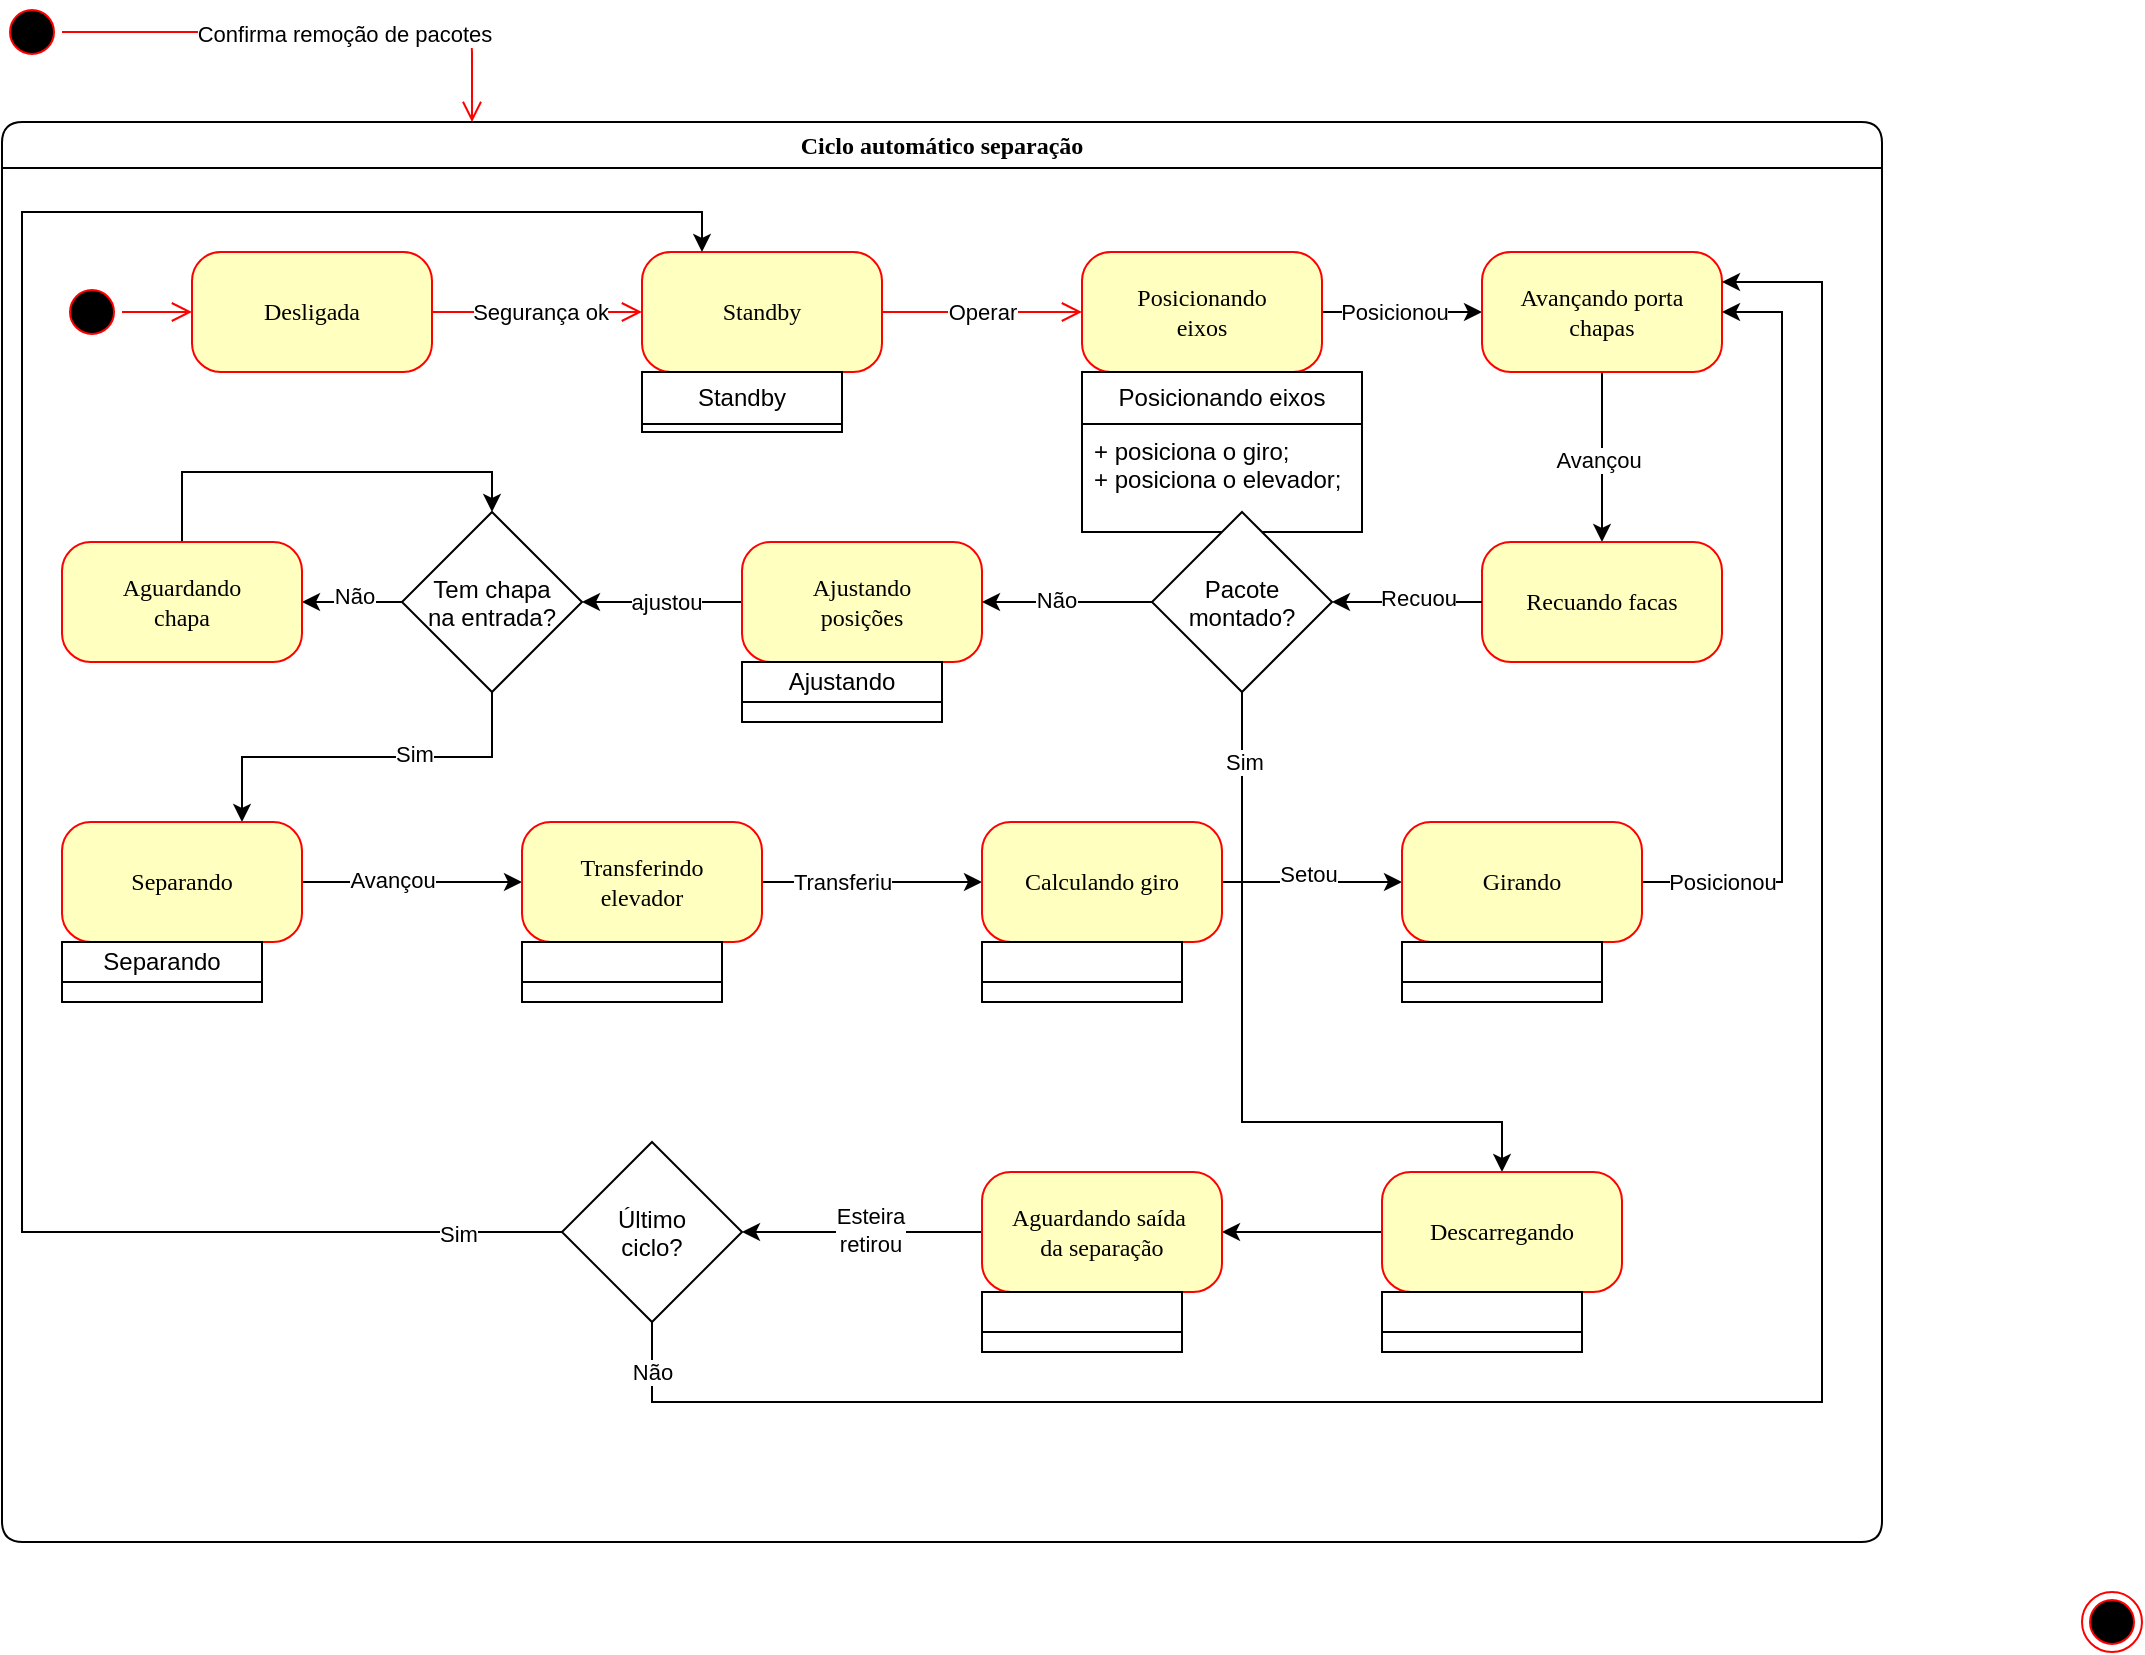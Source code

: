 <mxfile version="24.2.2" type="github">
  <diagram name="Page-1" id="58cdce13-f638-feb5-8d6f-7d28b1aa9fa0">
    <mxGraphModel dx="1674" dy="780" grid="1" gridSize="10" guides="1" tooltips="1" connect="1" arrows="1" fold="1" page="1" pageScale="1" pageWidth="1100" pageHeight="850" background="none" math="0" shadow="0">
      <root>
        <mxCell id="0" />
        <mxCell id="1" parent="0" />
        <mxCell id="382b91b5511bd0f7-1" value="" style="ellipse;html=1;shape=startState;fillColor=#000000;strokeColor=#ff0000;rounded=1;shadow=0;comic=0;labelBackgroundColor=none;fontFamily=Verdana;fontSize=12;fontColor=#000000;align=center;direction=south;" parent="1" vertex="1">
          <mxGeometry x="20" y="20" width="30" height="30" as="geometry" />
        </mxCell>
        <mxCell id="2a3bc250acf0617d-7" value="Ciclo automático separação" style="swimlane;whiteSpace=wrap;html=1;rounded=1;shadow=0;comic=0;labelBackgroundColor=none;strokeWidth=1;fontFamily=Verdana;fontSize=12;align=center;" parent="1" vertex="1">
          <mxGeometry x="20" y="80" width="940" height="710" as="geometry" />
        </mxCell>
        <mxCell id="3cde6dad864a17aa-10" style="edgeStyle=elbowEdgeStyle;html=1;labelBackgroundColor=none;endArrow=open;endSize=8;strokeColor=#ff0000;fontFamily=Verdana;fontSize=12;align=left;" parent="2a3bc250acf0617d-7" source="382b91b5511bd0f7-8" target="3cde6dad864a17aa-1" edge="1">
          <mxGeometry relative="1" as="geometry" />
        </mxCell>
        <mxCell id="SFfb35-ShU-kt1pV6KI9-8" value="Segurança ok" style="edgeLabel;html=1;align=center;verticalAlign=middle;resizable=0;points=[];" parent="3cde6dad864a17aa-10" vertex="1" connectable="0">
          <mxGeometry x="0.12" y="1" relative="1" as="geometry">
            <mxPoint x="-5" y="1" as="offset" />
          </mxGeometry>
        </mxCell>
        <mxCell id="382b91b5511bd0f7-8" value="Desligada" style="rounded=1;whiteSpace=wrap;html=1;arcSize=24;fillColor=#ffffc0;strokeColor=#ff0000;shadow=0;comic=0;labelBackgroundColor=none;fontFamily=Verdana;fontSize=12;fontColor=#000000;align=center;" parent="2a3bc250acf0617d-7" vertex="1">
          <mxGeometry x="95" y="65" width="120" height="60" as="geometry" />
        </mxCell>
        <mxCell id="3cde6dad864a17aa-9" style="edgeStyle=elbowEdgeStyle;html=1;labelBackgroundColor=none;endArrow=open;endSize=8;strokeColor=#ff0000;fontFamily=Verdana;fontSize=12;align=left;" parent="2a3bc250acf0617d-7" source="2a3bc250acf0617d-3" target="382b91b5511bd0f7-8" edge="1">
          <mxGeometry relative="1" as="geometry" />
        </mxCell>
        <mxCell id="2a3bc250acf0617d-3" value="" style="ellipse;html=1;shape=startState;fillColor=#000000;strokeColor=#ff0000;rounded=1;shadow=0;comic=0;labelBackgroundColor=none;fontFamily=Verdana;fontSize=12;fontColor=#000000;align=center;direction=south;" parent="2a3bc250acf0617d-7" vertex="1">
          <mxGeometry x="30" y="80" width="30" height="30" as="geometry" />
        </mxCell>
        <mxCell id="3cde6dad864a17aa-11" style="edgeStyle=elbowEdgeStyle;html=1;labelBackgroundColor=none;endArrow=open;endSize=8;strokeColor=#ff0000;fontFamily=Verdana;fontSize=12;align=left;" parent="2a3bc250acf0617d-7" source="3cde6dad864a17aa-1" target="3cde6dad864a17aa-2" edge="1">
          <mxGeometry relative="1" as="geometry" />
        </mxCell>
        <mxCell id="SFfb35-ShU-kt1pV6KI9-13" value="Operar" style="edgeLabel;html=1;align=center;verticalAlign=middle;resizable=0;points=[];" parent="3cde6dad864a17aa-11" vertex="1" connectable="0">
          <mxGeometry x="-0.343" y="-1" relative="1" as="geometry">
            <mxPoint x="17" y="-1" as="offset" />
          </mxGeometry>
        </mxCell>
        <mxCell id="3cde6dad864a17aa-1" value="Standby" style="rounded=1;whiteSpace=wrap;html=1;arcSize=24;fillColor=#ffffc0;strokeColor=#ff0000;shadow=0;comic=0;labelBackgroundColor=none;fontFamily=Verdana;fontSize=12;fontColor=#000000;align=center;" parent="2a3bc250acf0617d-7" vertex="1">
          <mxGeometry x="320" y="65" width="120" height="60" as="geometry" />
        </mxCell>
        <mxCell id="SFfb35-ShU-kt1pV6KI9-29" value="" style="edgeStyle=orthogonalEdgeStyle;rounded=0;orthogonalLoop=1;jettySize=auto;html=1;" parent="2a3bc250acf0617d-7" source="3cde6dad864a17aa-2" target="SFfb35-ShU-kt1pV6KI9-28" edge="1">
          <mxGeometry relative="1" as="geometry" />
        </mxCell>
        <mxCell id="SFfb35-ShU-kt1pV6KI9-30" value="Text" style="edgeLabel;html=1;align=center;verticalAlign=middle;resizable=0;points=[];" parent="SFfb35-ShU-kt1pV6KI9-29" vertex="1" connectable="0">
          <mxGeometry x="-0.16" y="-1" relative="1" as="geometry">
            <mxPoint as="offset" />
          </mxGeometry>
        </mxCell>
        <mxCell id="SFfb35-ShU-kt1pV6KI9-43" value="Posicionou" style="edgeLabel;html=1;align=center;verticalAlign=middle;resizable=0;points=[];" parent="SFfb35-ShU-kt1pV6KI9-29" vertex="1" connectable="0">
          <mxGeometry x="-0.11" relative="1" as="geometry">
            <mxPoint as="offset" />
          </mxGeometry>
        </mxCell>
        <mxCell id="3cde6dad864a17aa-2" value="Posicionando&lt;div&gt;eixos&lt;/div&gt;" style="rounded=1;whiteSpace=wrap;html=1;arcSize=24;fillColor=#ffffc0;strokeColor=#ff0000;shadow=0;comic=0;labelBackgroundColor=none;fontFamily=Verdana;fontSize=12;fontColor=#000000;align=center;" parent="2a3bc250acf0617d-7" vertex="1">
          <mxGeometry x="540" y="65" width="120" height="60" as="geometry" />
        </mxCell>
        <mxCell id="SFfb35-ShU-kt1pV6KI9-22" value="Standby" style="swimlane;fontStyle=0;childLayout=stackLayout;horizontal=1;startSize=26;fillColor=none;horizontalStack=0;resizeParent=1;resizeParentMax=0;resizeLast=0;collapsible=1;marginBottom=0;whiteSpace=wrap;html=1;" parent="2a3bc250acf0617d-7" vertex="1" collapsed="1">
          <mxGeometry x="320" y="125" width="100" height="30" as="geometry">
            <mxRectangle x="320" y="125" width="210" height="80" as="alternateBounds" />
          </mxGeometry>
        </mxCell>
        <mxCell id="SFfb35-ShU-kt1pV6KI9-23" value="+ atualiza o tamanho da separação;&lt;div&gt;+ atualiza a quantidade de giros;&lt;/div&gt;" style="text;strokeColor=none;fillColor=none;align=left;verticalAlign=top;spacingLeft=4;spacingRight=4;overflow=hidden;rotatable=0;points=[[0,0.5],[1,0.5]];portConstraint=eastwest;whiteSpace=wrap;html=1;" parent="SFfb35-ShU-kt1pV6KI9-22" vertex="1">
          <mxGeometry y="26" width="210" height="54" as="geometry" />
        </mxCell>
        <mxCell id="SFfb35-ShU-kt1pV6KI9-26" value="Posicionando eixos" style="swimlane;fontStyle=0;childLayout=stackLayout;horizontal=1;startSize=26;fillColor=none;horizontalStack=0;resizeParent=1;resizeParentMax=0;resizeLast=0;collapsible=1;marginBottom=0;whiteSpace=wrap;html=1;" parent="2a3bc250acf0617d-7" vertex="1">
          <mxGeometry x="540" y="125" width="140" height="80" as="geometry">
            <mxRectangle x="540" y="125" width="100" height="30" as="alternateBounds" />
          </mxGeometry>
        </mxCell>
        <mxCell id="SFfb35-ShU-kt1pV6KI9-27" value="+ posiciona o giro;&lt;div&gt;+ posiciona o elevador;&lt;/div&gt;" style="text;strokeColor=none;fillColor=none;align=left;verticalAlign=top;spacingLeft=4;spacingRight=4;overflow=hidden;rotatable=0;points=[[0,0.5],[1,0.5]];portConstraint=eastwest;whiteSpace=wrap;html=1;" parent="SFfb35-ShU-kt1pV6KI9-26" vertex="1">
          <mxGeometry y="26" width="140" height="54" as="geometry" />
        </mxCell>
        <mxCell id="SFfb35-ShU-kt1pV6KI9-32" value="" style="edgeStyle=orthogonalEdgeStyle;rounded=0;orthogonalLoop=1;jettySize=auto;html=1;" parent="2a3bc250acf0617d-7" source="SFfb35-ShU-kt1pV6KI9-28" target="SFfb35-ShU-kt1pV6KI9-31" edge="1">
          <mxGeometry relative="1" as="geometry" />
        </mxCell>
        <mxCell id="SFfb35-ShU-kt1pV6KI9-33" value="Avançou" style="edgeLabel;html=1;align=center;verticalAlign=middle;resizable=0;points=[];" parent="SFfb35-ShU-kt1pV6KI9-32" vertex="1" connectable="0">
          <mxGeometry x="0.04" y="-2" relative="1" as="geometry">
            <mxPoint as="offset" />
          </mxGeometry>
        </mxCell>
        <mxCell id="SFfb35-ShU-kt1pV6KI9-28" value="Avançando porta&lt;div&gt;chapas&lt;/div&gt;" style="rounded=1;whiteSpace=wrap;html=1;arcSize=24;fillColor=#ffffc0;strokeColor=#ff0000;shadow=0;comic=0;labelBackgroundColor=none;fontFamily=Verdana;fontSize=12;fontColor=#000000;align=center;" parent="2a3bc250acf0617d-7" vertex="1">
          <mxGeometry x="740" y="65" width="120" height="60" as="geometry" />
        </mxCell>
        <mxCell id="SFfb35-ShU-kt1pV6KI9-31" value="Recuando facas" style="rounded=1;whiteSpace=wrap;html=1;arcSize=24;fillColor=#ffffc0;strokeColor=#ff0000;shadow=0;comic=0;labelBackgroundColor=none;fontFamily=Verdana;fontSize=12;fontColor=#000000;align=center;" parent="2a3bc250acf0617d-7" vertex="1">
          <mxGeometry x="740" y="210" width="120" height="60" as="geometry" />
        </mxCell>
        <mxCell id="SFfb35-ShU-kt1pV6KI9-48" value="" style="edgeStyle=orthogonalEdgeStyle;rounded=0;orthogonalLoop=1;jettySize=auto;html=1;" parent="2a3bc250acf0617d-7" source="SFfb35-ShU-kt1pV6KI9-34" target="SFfb35-ShU-kt1pV6KI9-47" edge="1">
          <mxGeometry relative="1" as="geometry" />
        </mxCell>
        <mxCell id="SFfb35-ShU-kt1pV6KI9-49" value="ajustou" style="edgeLabel;html=1;align=center;verticalAlign=middle;resizable=0;points=[];" parent="SFfb35-ShU-kt1pV6KI9-48" vertex="1" connectable="0">
          <mxGeometry x="-0.04" relative="1" as="geometry">
            <mxPoint as="offset" />
          </mxGeometry>
        </mxCell>
        <mxCell id="SFfb35-ShU-kt1pV6KI9-34" value="Ajustando&lt;div&gt;posições&lt;/div&gt;" style="rounded=1;whiteSpace=wrap;html=1;arcSize=24;fillColor=#ffffc0;strokeColor=#ff0000;shadow=0;comic=0;labelBackgroundColor=none;fontFamily=Verdana;fontSize=12;fontColor=#000000;align=center;" parent="2a3bc250acf0617d-7" vertex="1">
          <mxGeometry x="370" y="210" width="120" height="60" as="geometry" />
        </mxCell>
        <mxCell id="SFfb35-ShU-kt1pV6KI9-38" value="" style="edgeStyle=orthogonalEdgeStyle;rounded=0;orthogonalLoop=1;jettySize=auto;html=1;" parent="2a3bc250acf0617d-7" source="SFfb35-ShU-kt1pV6KI9-31" target="SFfb35-ShU-kt1pV6KI9-35" edge="1">
          <mxGeometry relative="1" as="geometry">
            <mxPoint x="840" y="710" as="sourcePoint" />
            <mxPoint x="360" y="715" as="targetPoint" />
          </mxGeometry>
        </mxCell>
        <mxCell id="SFfb35-ShU-kt1pV6KI9-53" value="Recuou" style="edgeLabel;html=1;align=center;verticalAlign=middle;resizable=0;points=[];" parent="SFfb35-ShU-kt1pV6KI9-38" vertex="1" connectable="0">
          <mxGeometry x="-0.152" y="-2" relative="1" as="geometry">
            <mxPoint as="offset" />
          </mxGeometry>
        </mxCell>
        <mxCell id="SFfb35-ShU-kt1pV6KI9-42" value="" style="edgeStyle=orthogonalEdgeStyle;rounded=0;orthogonalLoop=1;jettySize=auto;html=1;" parent="2a3bc250acf0617d-7" source="SFfb35-ShU-kt1pV6KI9-35" target="SFfb35-ShU-kt1pV6KI9-34" edge="1">
          <mxGeometry relative="1" as="geometry" />
        </mxCell>
        <mxCell id="SFfb35-ShU-kt1pV6KI9-44" value="Não" style="edgeLabel;html=1;align=center;verticalAlign=middle;resizable=0;points=[];" parent="SFfb35-ShU-kt1pV6KI9-42" vertex="1" connectable="0">
          <mxGeometry x="0.139" y="-1" relative="1" as="geometry">
            <mxPoint as="offset" />
          </mxGeometry>
        </mxCell>
        <mxCell id="jEQ9bqi1bXGEA216Gn8D-20" style="edgeStyle=orthogonalEdgeStyle;rounded=0;orthogonalLoop=1;jettySize=auto;html=1;exitX=0.5;exitY=1;exitDx=0;exitDy=0;entryX=0.5;entryY=0;entryDx=0;entryDy=0;" edge="1" parent="2a3bc250acf0617d-7" source="SFfb35-ShU-kt1pV6KI9-35" target="jEQ9bqi1bXGEA216Gn8D-15">
          <mxGeometry relative="1" as="geometry">
            <Array as="points">
              <mxPoint x="620" y="500" />
              <mxPoint x="750" y="500" />
            </Array>
          </mxGeometry>
        </mxCell>
        <mxCell id="jEQ9bqi1bXGEA216Gn8D-21" value="Sim" style="edgeLabel;html=1;align=center;verticalAlign=middle;resizable=0;points=[];" vertex="1" connectable="0" parent="jEQ9bqi1bXGEA216Gn8D-20">
          <mxGeometry x="-0.814" y="1" relative="1" as="geometry">
            <mxPoint as="offset" />
          </mxGeometry>
        </mxCell>
        <mxCell id="SFfb35-ShU-kt1pV6KI9-35" value="Pacote&#xa;montado?" style="rhombus;" parent="2a3bc250acf0617d-7" vertex="1">
          <mxGeometry x="575" y="195" width="90" height="90" as="geometry" />
        </mxCell>
        <mxCell id="SFfb35-ShU-kt1pV6KI9-45" value="Ajustando" style="swimlane;fontStyle=0;childLayout=stackLayout;horizontal=1;startSize=20;fillColor=none;horizontalStack=0;resizeParent=1;resizeParentMax=0;resizeLast=0;collapsible=1;marginBottom=0;whiteSpace=wrap;html=1;" parent="2a3bc250acf0617d-7" vertex="1" collapsed="1">
          <mxGeometry x="370" y="270" width="100" height="30" as="geometry">
            <mxRectangle x="370" y="270" width="150" height="74" as="alternateBounds" />
          </mxGeometry>
        </mxCell>
        <mxCell id="SFfb35-ShU-kt1pV6KI9-46" value="+ posiciona o elevador na posição de giro;&lt;div&gt;+ posiciona a separação;&lt;/div&gt;" style="text;strokeColor=none;fillColor=none;align=left;verticalAlign=top;spacingLeft=4;spacingRight=4;overflow=hidden;rotatable=0;points=[[0,0.5],[1,0.5]];portConstraint=eastwest;whiteSpace=wrap;html=1;" parent="SFfb35-ShU-kt1pV6KI9-45" vertex="1">
          <mxGeometry y="20" width="150" height="54" as="geometry" />
        </mxCell>
        <mxCell id="SFfb35-ShU-kt1pV6KI9-58" value="" style="edgeStyle=orthogonalEdgeStyle;rounded=0;orthogonalLoop=1;jettySize=auto;html=1;" parent="2a3bc250acf0617d-7" source="SFfb35-ShU-kt1pV6KI9-47" target="SFfb35-ShU-kt1pV6KI9-57" edge="1">
          <mxGeometry relative="1" as="geometry" />
        </mxCell>
        <mxCell id="SFfb35-ShU-kt1pV6KI9-59" value="Não" style="edgeLabel;html=1;align=center;verticalAlign=middle;resizable=0;points=[];" parent="SFfb35-ShU-kt1pV6KI9-58" vertex="1" connectable="0">
          <mxGeometry x="-0.048" y="-3" relative="1" as="geometry">
            <mxPoint as="offset" />
          </mxGeometry>
        </mxCell>
        <mxCell id="SFfb35-ShU-kt1pV6KI9-60" style="edgeStyle=orthogonalEdgeStyle;rounded=0;orthogonalLoop=1;jettySize=auto;html=1;exitX=0.5;exitY=1;exitDx=0;exitDy=0;entryX=0.75;entryY=0;entryDx=0;entryDy=0;" parent="2a3bc250acf0617d-7" source="SFfb35-ShU-kt1pV6KI9-47" target="SFfb35-ShU-kt1pV6KI9-54" edge="1">
          <mxGeometry relative="1" as="geometry" />
        </mxCell>
        <mxCell id="SFfb35-ShU-kt1pV6KI9-61" value="Sim" style="edgeLabel;html=1;align=center;verticalAlign=middle;resizable=0;points=[];" parent="SFfb35-ShU-kt1pV6KI9-60" vertex="1" connectable="0">
          <mxGeometry x="-0.249" y="-2" relative="1" as="geometry">
            <mxPoint as="offset" />
          </mxGeometry>
        </mxCell>
        <mxCell id="SFfb35-ShU-kt1pV6KI9-47" value="Tem chapa&#xa;na entrada?" style="rhombus;" parent="2a3bc250acf0617d-7" vertex="1">
          <mxGeometry x="200" y="195" width="90" height="90" as="geometry" />
        </mxCell>
        <mxCell id="SFfb35-ShU-kt1pV6KI9-66" value="" style="edgeStyle=orthogonalEdgeStyle;rounded=0;orthogonalLoop=1;jettySize=auto;html=1;" parent="2a3bc250acf0617d-7" source="SFfb35-ShU-kt1pV6KI9-54" target="SFfb35-ShU-kt1pV6KI9-65" edge="1">
          <mxGeometry relative="1" as="geometry" />
        </mxCell>
        <mxCell id="SFfb35-ShU-kt1pV6KI9-69" value="Avançou" style="edgeLabel;html=1;align=center;verticalAlign=middle;resizable=0;points=[];" parent="SFfb35-ShU-kt1pV6KI9-66" vertex="1" connectable="0">
          <mxGeometry x="-0.178" y="1" relative="1" as="geometry">
            <mxPoint as="offset" />
          </mxGeometry>
        </mxCell>
        <mxCell id="SFfb35-ShU-kt1pV6KI9-54" value="Separando" style="rounded=1;whiteSpace=wrap;html=1;arcSize=24;fillColor=#ffffc0;strokeColor=#ff0000;shadow=0;comic=0;labelBackgroundColor=none;fontFamily=Verdana;fontSize=12;fontColor=#000000;align=center;" parent="2a3bc250acf0617d-7" vertex="1">
          <mxGeometry x="30" y="350" width="120" height="60" as="geometry" />
        </mxCell>
        <mxCell id="SFfb35-ShU-kt1pV6KI9-62" style="edgeStyle=orthogonalEdgeStyle;rounded=0;orthogonalLoop=1;jettySize=auto;html=1;exitX=0.5;exitY=0;exitDx=0;exitDy=0;entryX=0.5;entryY=0;entryDx=0;entryDy=0;" parent="2a3bc250acf0617d-7" source="SFfb35-ShU-kt1pV6KI9-57" target="SFfb35-ShU-kt1pV6KI9-47" edge="1">
          <mxGeometry relative="1" as="geometry" />
        </mxCell>
        <mxCell id="SFfb35-ShU-kt1pV6KI9-57" value="Aguardando&lt;div&gt;chapa&lt;/div&gt;" style="rounded=1;whiteSpace=wrap;html=1;arcSize=24;fillColor=#ffffc0;strokeColor=#ff0000;shadow=0;comic=0;labelBackgroundColor=none;fontFamily=Verdana;fontSize=12;fontColor=#000000;align=center;" parent="2a3bc250acf0617d-7" vertex="1">
          <mxGeometry x="30" y="210" width="120" height="60" as="geometry" />
        </mxCell>
        <mxCell id="jEQ9bqi1bXGEA216Gn8D-2" value="" style="edgeStyle=orthogonalEdgeStyle;rounded=0;orthogonalLoop=1;jettySize=auto;html=1;" edge="1" parent="2a3bc250acf0617d-7" source="SFfb35-ShU-kt1pV6KI9-65" target="jEQ9bqi1bXGEA216Gn8D-1">
          <mxGeometry relative="1" as="geometry" />
        </mxCell>
        <mxCell id="jEQ9bqi1bXGEA216Gn8D-3" value="Transferiu" style="edgeLabel;html=1;align=center;verticalAlign=middle;resizable=0;points=[];" vertex="1" connectable="0" parent="jEQ9bqi1bXGEA216Gn8D-2">
          <mxGeometry x="-0.273" relative="1" as="geometry">
            <mxPoint as="offset" />
          </mxGeometry>
        </mxCell>
        <mxCell id="SFfb35-ShU-kt1pV6KI9-65" value="Transferindo&lt;div&gt;elevador&lt;/div&gt;" style="rounded=1;whiteSpace=wrap;html=1;arcSize=24;fillColor=#ffffc0;strokeColor=#ff0000;shadow=0;comic=0;labelBackgroundColor=none;fontFamily=Verdana;fontSize=12;fontColor=#000000;align=center;" parent="2a3bc250acf0617d-7" vertex="1">
          <mxGeometry x="260" y="350" width="120" height="60" as="geometry" />
        </mxCell>
        <mxCell id="SFfb35-ShU-kt1pV6KI9-70" value="" style="swimlane;fontStyle=0;childLayout=stackLayout;horizontal=1;startSize=20;fillColor=none;horizontalStack=0;resizeParent=1;resizeParentMax=0;resizeLast=0;collapsible=1;marginBottom=0;whiteSpace=wrap;html=1;" parent="2a3bc250acf0617d-7" vertex="1" collapsed="1">
          <mxGeometry x="260" y="410" width="100" height="30" as="geometry">
            <mxRectangle x="260" y="410" width="140" height="74" as="alternateBounds" />
          </mxGeometry>
        </mxCell>
        <mxCell id="SFfb35-ShU-kt1pV6KI9-71" value="+ Abre porta de chapas;&lt;div&gt;+ conta separações feitas;&lt;/div&gt;" style="text;strokeColor=none;fillColor=none;align=left;verticalAlign=top;spacingLeft=4;spacingRight=4;overflow=hidden;rotatable=0;points=[[0,0.5],[1,0.5]];portConstraint=eastwest;whiteSpace=wrap;html=1;" parent="SFfb35-ShU-kt1pV6KI9-70" vertex="1">
          <mxGeometry y="20" width="140" height="54" as="geometry" />
        </mxCell>
        <mxCell id="jEQ9bqi1bXGEA216Gn8D-7" value="" style="edgeStyle=orthogonalEdgeStyle;rounded=0;orthogonalLoop=1;jettySize=auto;html=1;" edge="1" parent="2a3bc250acf0617d-7" source="jEQ9bqi1bXGEA216Gn8D-1" target="jEQ9bqi1bXGEA216Gn8D-6">
          <mxGeometry relative="1" as="geometry" />
        </mxCell>
        <mxCell id="jEQ9bqi1bXGEA216Gn8D-8" value="Setou" style="edgeLabel;html=1;align=center;verticalAlign=middle;resizable=0;points=[];" vertex="1" connectable="0" parent="jEQ9bqi1bXGEA216Gn8D-7">
          <mxGeometry x="-0.044" y="4" relative="1" as="geometry">
            <mxPoint as="offset" />
          </mxGeometry>
        </mxCell>
        <mxCell id="jEQ9bqi1bXGEA216Gn8D-1" value="Calculando giro" style="rounded=1;whiteSpace=wrap;html=1;arcSize=24;fillColor=#ffffc0;strokeColor=#ff0000;shadow=0;comic=0;labelBackgroundColor=none;fontFamily=Verdana;fontSize=12;fontColor=#000000;align=center;" vertex="1" parent="2a3bc250acf0617d-7">
          <mxGeometry x="490" y="350" width="120" height="60" as="geometry" />
        </mxCell>
        <mxCell id="jEQ9bqi1bXGEA216Gn8D-4" value="" style="swimlane;fontStyle=0;childLayout=stackLayout;horizontal=1;startSize=20;fillColor=none;horizontalStack=0;resizeParent=1;resizeParentMax=0;resizeLast=0;collapsible=1;marginBottom=0;whiteSpace=wrap;html=1;" vertex="1" collapsed="1" parent="2a3bc250acf0617d-7">
          <mxGeometry x="490" y="410" width="100" height="30" as="geometry">
            <mxRectangle x="490" y="410" width="130" height="74" as="alternateBounds" />
          </mxGeometry>
        </mxCell>
        <mxCell id="jEQ9bqi1bXGEA216Gn8D-5" value="+ Seta posição para o eixo do giro;" style="text;strokeColor=none;fillColor=none;align=left;verticalAlign=top;spacingLeft=4;spacingRight=4;overflow=hidden;rotatable=0;points=[[0,0.5],[1,0.5]];portConstraint=eastwest;whiteSpace=wrap;html=1;" vertex="1" parent="jEQ9bqi1bXGEA216Gn8D-4">
          <mxGeometry y="20" width="130" height="54" as="geometry" />
        </mxCell>
        <mxCell id="jEQ9bqi1bXGEA216Gn8D-13" style="edgeStyle=orthogonalEdgeStyle;rounded=0;orthogonalLoop=1;jettySize=auto;html=1;exitX=1;exitY=0.5;exitDx=0;exitDy=0;entryX=1;entryY=0.5;entryDx=0;entryDy=0;" edge="1" parent="2a3bc250acf0617d-7" source="jEQ9bqi1bXGEA216Gn8D-6" target="SFfb35-ShU-kt1pV6KI9-28">
          <mxGeometry relative="1" as="geometry">
            <Array as="points">
              <mxPoint x="890" y="380" />
              <mxPoint x="890" y="95" />
            </Array>
          </mxGeometry>
        </mxCell>
        <mxCell id="jEQ9bqi1bXGEA216Gn8D-14" value="Posicionou" style="edgeLabel;html=1;align=center;verticalAlign=middle;resizable=0;points=[];" vertex="1" connectable="0" parent="jEQ9bqi1bXGEA216Gn8D-13">
          <mxGeometry x="-0.86" y="-1" relative="1" as="geometry">
            <mxPoint x="13" y="-1" as="offset" />
          </mxGeometry>
        </mxCell>
        <mxCell id="jEQ9bqi1bXGEA216Gn8D-6" value="Girando" style="rounded=1;whiteSpace=wrap;html=1;arcSize=24;fillColor=#ffffc0;strokeColor=#ff0000;shadow=0;comic=0;labelBackgroundColor=none;fontFamily=Verdana;fontSize=12;fontColor=#000000;align=center;" vertex="1" parent="2a3bc250acf0617d-7">
          <mxGeometry x="700" y="350" width="120" height="60" as="geometry" />
        </mxCell>
        <mxCell id="jEQ9bqi1bXGEA216Gn8D-9" value="" style="swimlane;fontStyle=0;childLayout=stackLayout;horizontal=1;startSize=20;fillColor=none;horizontalStack=0;resizeParent=1;resizeParentMax=0;resizeLast=0;collapsible=1;marginBottom=0;whiteSpace=wrap;html=1;" vertex="1" collapsed="1" parent="2a3bc250acf0617d-7">
          <mxGeometry x="700" y="410" width="100" height="30" as="geometry">
            <mxRectangle x="700" y="410" width="150" height="90" as="alternateBounds" />
          </mxGeometry>
        </mxCell>
        <mxCell id="jEQ9bqi1bXGEA216Gn8D-10" value="+ Desce elevador para a posição de trabalho (giro);&lt;div&gt;+ Gira se o pacote não estiver finalizado;&lt;/div&gt;" style="text;strokeColor=none;fillColor=none;align=left;verticalAlign=top;spacingLeft=4;spacingRight=4;overflow=hidden;rotatable=0;points=[[0,0.5],[1,0.5]];portConstraint=eastwest;whiteSpace=wrap;html=1;" vertex="1" parent="jEQ9bqi1bXGEA216Gn8D-9">
          <mxGeometry y="20" width="150" height="70" as="geometry" />
        </mxCell>
        <mxCell id="jEQ9bqi1bXGEA216Gn8D-22" value="" style="edgeStyle=orthogonalEdgeStyle;rounded=0;orthogonalLoop=1;jettySize=auto;html=1;" edge="1" parent="2a3bc250acf0617d-7" source="jEQ9bqi1bXGEA216Gn8D-15" target="jEQ9bqi1bXGEA216Gn8D-18">
          <mxGeometry relative="1" as="geometry" />
        </mxCell>
        <mxCell id="jEQ9bqi1bXGEA216Gn8D-15" value="Descarregando" style="rounded=1;whiteSpace=wrap;html=1;arcSize=24;fillColor=#ffffc0;strokeColor=#ff0000;shadow=0;comic=0;labelBackgroundColor=none;fontFamily=Verdana;fontSize=12;fontColor=#000000;align=center;" vertex="1" parent="2a3bc250acf0617d-7">
          <mxGeometry x="690" y="525" width="120" height="60" as="geometry" />
        </mxCell>
        <mxCell id="jEQ9bqi1bXGEA216Gn8D-16" value="" style="swimlane;fontStyle=0;childLayout=stackLayout;horizontal=1;startSize=20;fillColor=none;horizontalStack=0;resizeParent=1;resizeParentMax=0;resizeLast=0;collapsible=1;marginBottom=0;whiteSpace=wrap;html=1;" vertex="1" collapsed="1" parent="2a3bc250acf0617d-7">
          <mxGeometry x="690" y="585" width="100" height="30" as="geometry">
            <mxRectangle x="690" y="550" width="150" height="120" as="alternateBounds" />
          </mxGeometry>
        </mxCell>
        <mxCell id="jEQ9bqi1bXGEA216Gn8D-17" value="+ Gira para a posição inicial;&lt;br&gt;&lt;div&gt;+ Desce pacote para a esteira;&lt;/div&gt;&lt;div&gt;+ Ajusta o esixo de separação&lt;/div&gt;" style="text;strokeColor=none;fillColor=none;align=left;verticalAlign=top;spacingLeft=4;spacingRight=4;overflow=hidden;rotatable=0;points=[[0,0.5],[1,0.5]];portConstraint=eastwest;whiteSpace=wrap;html=1;" vertex="1" parent="jEQ9bqi1bXGEA216Gn8D-16">
          <mxGeometry y="20" width="150" height="100" as="geometry" />
        </mxCell>
        <mxCell id="jEQ9bqi1bXGEA216Gn8D-26" value="" style="edgeStyle=orthogonalEdgeStyle;rounded=0;orthogonalLoop=1;jettySize=auto;html=1;" edge="1" parent="2a3bc250acf0617d-7" source="jEQ9bqi1bXGEA216Gn8D-18" target="jEQ9bqi1bXGEA216Gn8D-25">
          <mxGeometry relative="1" as="geometry" />
        </mxCell>
        <mxCell id="jEQ9bqi1bXGEA216Gn8D-27" value="Esteira&lt;div&gt;retirou&lt;/div&gt;" style="edgeLabel;html=1;align=center;verticalAlign=middle;resizable=0;points=[];" vertex="1" connectable="0" parent="jEQ9bqi1bXGEA216Gn8D-26">
          <mxGeometry x="-0.067" y="-1" relative="1" as="geometry">
            <mxPoint as="offset" />
          </mxGeometry>
        </mxCell>
        <mxCell id="jEQ9bqi1bXGEA216Gn8D-18" value="Aguardando saída&amp;nbsp;&lt;div&gt;da separação&lt;/div&gt;" style="rounded=1;whiteSpace=wrap;html=1;arcSize=24;fillColor=#ffffc0;strokeColor=#ff0000;shadow=0;comic=0;labelBackgroundColor=none;fontFamily=Verdana;fontSize=12;fontColor=#000000;align=center;" vertex="1" parent="2a3bc250acf0617d-7">
          <mxGeometry x="490" y="525" width="120" height="60" as="geometry" />
        </mxCell>
        <mxCell id="jEQ9bqi1bXGEA216Gn8D-23" value="" style="swimlane;fontStyle=0;childLayout=stackLayout;horizontal=1;startSize=20;fillColor=none;horizontalStack=0;resizeParent=1;resizeParentMax=0;resizeLast=0;collapsible=1;marginBottom=0;whiteSpace=wrap;html=1;" vertex="1" collapsed="1" parent="2a3bc250acf0617d-7">
          <mxGeometry x="490" y="585" width="100" height="30" as="geometry">
            <mxRectangle x="490" y="550" width="150" height="120" as="alternateBounds" />
          </mxGeometry>
        </mxCell>
        <mxCell id="jEQ9bqi1bXGEA216Gn8D-24" value="+ Atualiza o ajuste da receita;&lt;div&gt;&lt;br&gt;&lt;/div&gt;" style="text;strokeColor=none;fillColor=none;align=left;verticalAlign=top;spacingLeft=4;spacingRight=4;overflow=hidden;rotatable=0;points=[[0,0.5],[1,0.5]];portConstraint=eastwest;whiteSpace=wrap;html=1;" vertex="1" parent="jEQ9bqi1bXGEA216Gn8D-23">
          <mxGeometry y="20" width="150" height="100" as="geometry" />
        </mxCell>
        <mxCell id="jEQ9bqi1bXGEA216Gn8D-28" style="edgeStyle=orthogonalEdgeStyle;rounded=0;orthogonalLoop=1;jettySize=auto;html=1;exitX=0;exitY=0.5;exitDx=0;exitDy=0;entryX=0.25;entryY=0;entryDx=0;entryDy=0;" edge="1" parent="2a3bc250acf0617d-7" source="jEQ9bqi1bXGEA216Gn8D-25" target="3cde6dad864a17aa-1">
          <mxGeometry relative="1" as="geometry">
            <Array as="points">
              <mxPoint x="10" y="555" />
              <mxPoint x="10" y="45" />
              <mxPoint x="350" y="45" />
            </Array>
          </mxGeometry>
        </mxCell>
        <mxCell id="jEQ9bqi1bXGEA216Gn8D-29" value="Sim" style="edgeLabel;html=1;align=center;verticalAlign=middle;resizable=0;points=[];" vertex="1" connectable="0" parent="jEQ9bqi1bXGEA216Gn8D-28">
          <mxGeometry x="-0.909" y="1" relative="1" as="geometry">
            <mxPoint as="offset" />
          </mxGeometry>
        </mxCell>
        <mxCell id="jEQ9bqi1bXGEA216Gn8D-30" style="edgeStyle=orthogonalEdgeStyle;rounded=0;orthogonalLoop=1;jettySize=auto;html=1;exitX=0.5;exitY=1;exitDx=0;exitDy=0;entryX=1;entryY=0.25;entryDx=0;entryDy=0;" edge="1" parent="2a3bc250acf0617d-7" source="jEQ9bqi1bXGEA216Gn8D-25" target="SFfb35-ShU-kt1pV6KI9-28">
          <mxGeometry relative="1" as="geometry">
            <Array as="points">
              <mxPoint x="325" y="640" />
              <mxPoint x="910" y="640" />
              <mxPoint x="910" y="80" />
            </Array>
          </mxGeometry>
        </mxCell>
        <mxCell id="jEQ9bqi1bXGEA216Gn8D-31" value="Não" style="edgeLabel;html=1;align=center;verticalAlign=middle;resizable=0;points=[];" vertex="1" connectable="0" parent="jEQ9bqi1bXGEA216Gn8D-30">
          <mxGeometry x="-0.96" relative="1" as="geometry">
            <mxPoint as="offset" />
          </mxGeometry>
        </mxCell>
        <mxCell id="jEQ9bqi1bXGEA216Gn8D-25" value="Último&#xa;ciclo?" style="rhombus;" vertex="1" parent="2a3bc250acf0617d-7">
          <mxGeometry x="280" y="510" width="90" height="90" as="geometry" />
        </mxCell>
        <mxCell id="2a3bc250acf0617d-9" style="edgeStyle=orthogonalEdgeStyle;html=1;labelBackgroundColor=none;endArrow=open;endSize=8;strokeColor=#ff0000;fontFamily=Verdana;fontSize=12;align=left;entryX=0.25;entryY=0;entryDx=0;entryDy=0;exitX=0.5;exitY=0;exitDx=0;exitDy=0;" parent="1" source="382b91b5511bd0f7-1" target="2a3bc250acf0617d-7" edge="1">
          <mxGeometry relative="1" as="geometry">
            <mxPoint x="210" y="-45" as="targetPoint" />
          </mxGeometry>
        </mxCell>
        <mxCell id="SFfb35-ShU-kt1pV6KI9-3" value="Confirma remoção de pacotes" style="edgeLabel;html=1;align=center;verticalAlign=middle;resizable=0;points=[];" parent="2a3bc250acf0617d-9" vertex="1" connectable="0">
          <mxGeometry x="0.124" y="-1" relative="1" as="geometry">
            <mxPoint as="offset" />
          </mxGeometry>
        </mxCell>
        <mxCell id="24f968d109e7d6b4-3" value="" style="ellipse;html=1;shape=endState;fillColor=#000000;strokeColor=#ff0000;rounded=1;shadow=0;comic=0;labelBackgroundColor=none;fontFamily=Verdana;fontSize=12;fontColor=#000000;align=center;" parent="1" vertex="1">
          <mxGeometry x="1060" y="815" width="30" height="30" as="geometry" />
        </mxCell>
        <mxCell id="SFfb35-ShU-kt1pV6KI9-63" value="Separando" style="swimlane;fontStyle=0;childLayout=stackLayout;horizontal=1;startSize=20;fillColor=none;horizontalStack=0;resizeParent=1;resizeParentMax=0;resizeLast=0;collapsible=1;marginBottom=0;whiteSpace=wrap;html=1;" parent="1" vertex="1" collapsed="1">
          <mxGeometry x="50" y="490" width="100" height="30" as="geometry">
            <mxRectangle x="50" y="490" width="140" height="74" as="alternateBounds" />
          </mxGeometry>
        </mxCell>
        <mxCell id="SFfb35-ShU-kt1pV6KI9-64" value="+ Sobe elevador para a posição de coleta;&lt;div&gt;+ Avança facas;&lt;/div&gt;" style="text;strokeColor=none;fillColor=none;align=left;verticalAlign=top;spacingLeft=4;spacingRight=4;overflow=hidden;rotatable=0;points=[[0,0.5],[1,0.5]];portConstraint=eastwest;whiteSpace=wrap;html=1;" parent="SFfb35-ShU-kt1pV6KI9-63" vertex="1">
          <mxGeometry y="20" width="140" height="54" as="geometry" />
        </mxCell>
      </root>
    </mxGraphModel>
  </diagram>
</mxfile>

